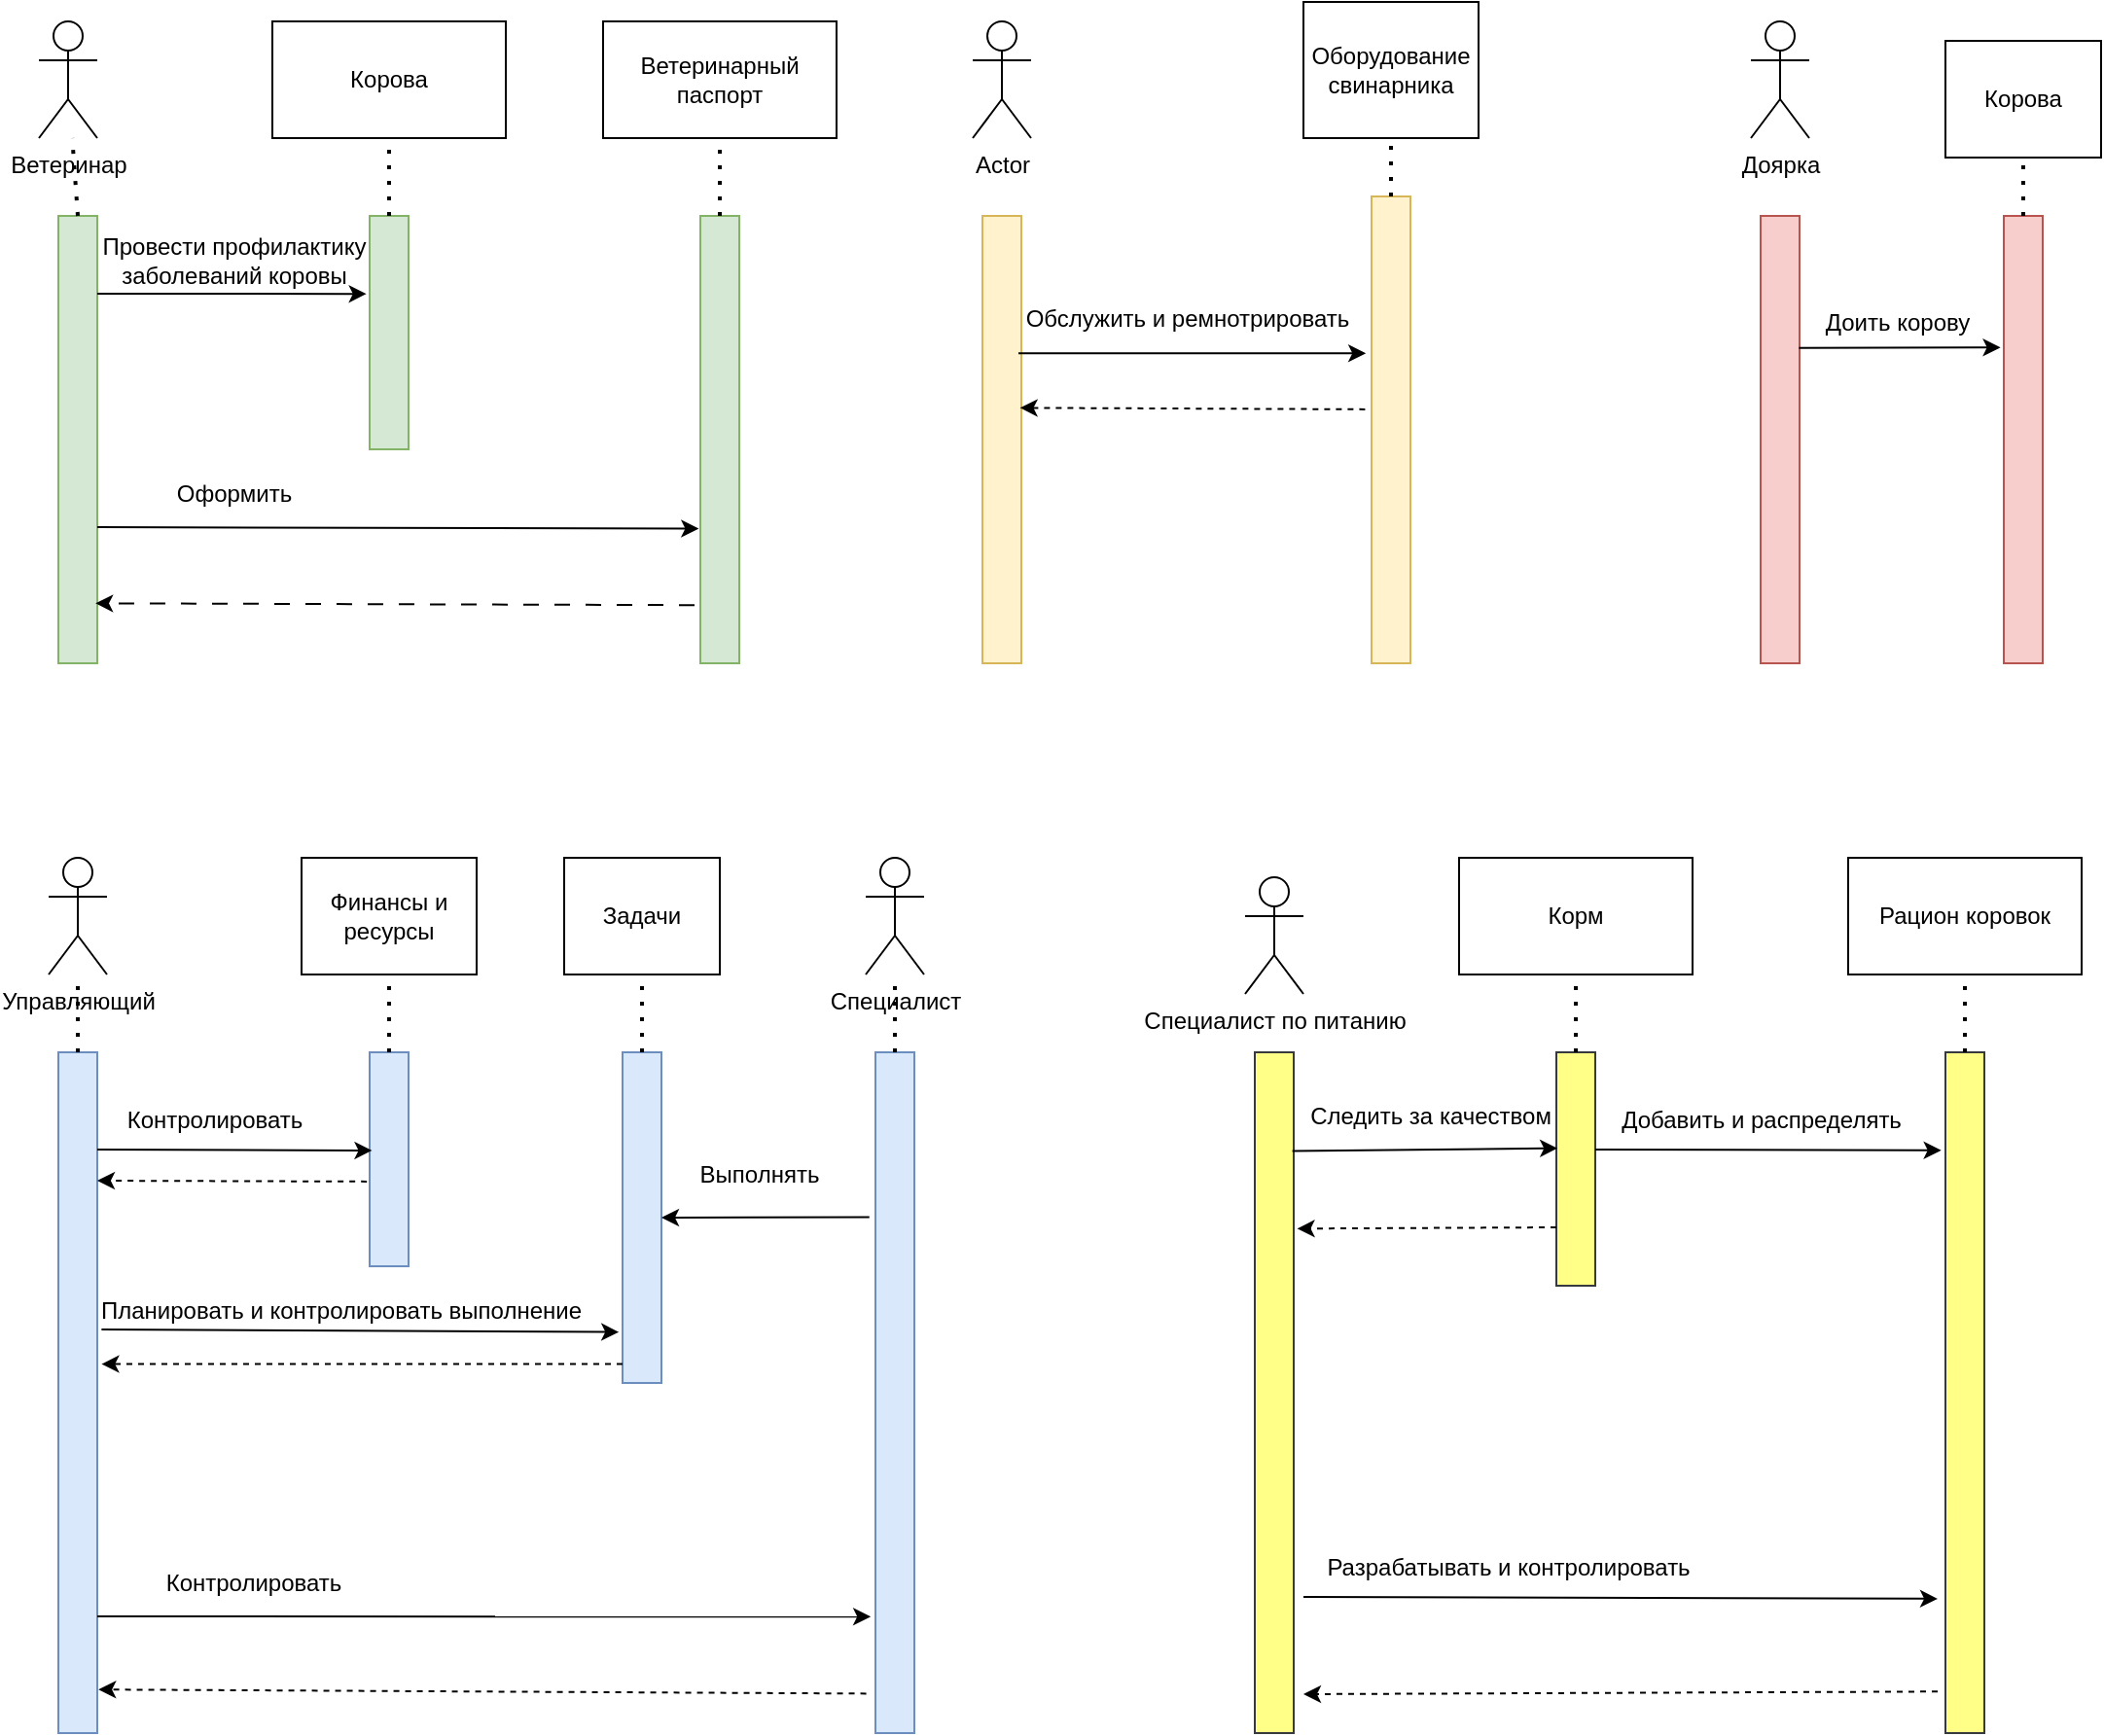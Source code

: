 <mxfile version="22.0.8" type="google">
  <diagram name="Страница — 1" id="MJBuax3oF2RyXl1JGmtM">
    <mxGraphModel grid="1" page="0" gridSize="10" guides="1" tooltips="1" connect="1" arrows="1" fold="1" pageScale="1" pageWidth="827" pageHeight="1169" math="0" shadow="0">
      <root>
        <mxCell id="0" />
        <mxCell id="1" parent="0" />
        <mxCell id="g5w2snL0XREzPT_RQ7yE-1" value="Ветеринар" style="shape=umlActor;verticalLabelPosition=bottom;verticalAlign=top;html=1;outlineConnect=0;" vertex="1" parent="1">
          <mxGeometry x="160" y="60" width="30" height="60" as="geometry" />
        </mxCell>
        <mxCell id="g5w2snL0XREzPT_RQ7yE-2" value="" style="rounded=0;whiteSpace=wrap;html=1;fillColor=#d5e8d4;strokeColor=#82b366;" vertex="1" parent="1">
          <mxGeometry x="170" y="160" width="20" height="230" as="geometry" />
        </mxCell>
        <mxCell id="g5w2snL0XREzPT_RQ7yE-3" value="" style="rounded=0;whiteSpace=wrap;html=1;fillColor=#d5e8d4;strokeColor=#82b366;" vertex="1" parent="1">
          <mxGeometry x="330" y="160" width="20" height="120" as="geometry" />
        </mxCell>
        <mxCell id="g5w2snL0XREzPT_RQ7yE-5" value="" style="endArrow=classic;html=1;rounded=0;entryX=-0.083;entryY=0.334;entryDx=0;entryDy=0;entryPerimeter=0;" edge="1" parent="1" target="g5w2snL0XREzPT_RQ7yE-3">
          <mxGeometry width="50" height="50" relative="1" as="geometry">
            <mxPoint x="190" y="200" as="sourcePoint" />
            <mxPoint x="240" y="150" as="targetPoint" />
          </mxGeometry>
        </mxCell>
        <mxCell id="g5w2snL0XREzPT_RQ7yE-6" value="Корова" style="rounded=0;whiteSpace=wrap;html=1;" vertex="1" parent="1">
          <mxGeometry x="280" y="60" width="120" height="60" as="geometry" />
        </mxCell>
        <mxCell id="g5w2snL0XREzPT_RQ7yE-7" value="" style="endArrow=none;dashed=1;html=1;dashPattern=1 3;strokeWidth=2;rounded=0;" edge="1" parent="1" target="g5w2snL0XREzPT_RQ7yE-6">
          <mxGeometry width="50" height="50" relative="1" as="geometry">
            <mxPoint x="340" y="160" as="sourcePoint" />
            <mxPoint x="390" y="110" as="targetPoint" />
          </mxGeometry>
        </mxCell>
        <mxCell id="g5w2snL0XREzPT_RQ7yE-8" value="Провести профилактику &lt;br&gt;заболеваний коровы" style="text;html=1;align=center;verticalAlign=middle;resizable=0;points=[];autosize=1;strokeColor=none;fillColor=none;" vertex="1" parent="1">
          <mxGeometry x="180" y="163" width="160" height="40" as="geometry" />
        </mxCell>
        <mxCell id="g5w2snL0XREzPT_RQ7yE-9" value="" style="rounded=0;whiteSpace=wrap;html=1;fillColor=#d5e8d4;strokeColor=#82b366;" vertex="1" parent="1">
          <mxGeometry x="500" y="160" width="20" height="230" as="geometry" />
        </mxCell>
        <mxCell id="g5w2snL0XREzPT_RQ7yE-10" value="" style="endArrow=classic;html=1;rounded=0;entryX=-0.041;entryY=0.699;entryDx=0;entryDy=0;entryPerimeter=0;" edge="1" parent="1" target="g5w2snL0XREzPT_RQ7yE-9">
          <mxGeometry width="50" height="50" relative="1" as="geometry">
            <mxPoint x="190" y="320" as="sourcePoint" />
            <mxPoint x="240" y="270" as="targetPoint" />
          </mxGeometry>
        </mxCell>
        <mxCell id="g5w2snL0XREzPT_RQ7yE-12" value="" style="endArrow=classic;html=1;rounded=0;entryX=0.954;entryY=0.866;entryDx=0;entryDy=0;entryPerimeter=0;exitX=-0.15;exitY=0.87;exitDx=0;exitDy=0;exitPerimeter=0;dashed=1;dashPattern=8 8;" edge="1" parent="1" source="g5w2snL0XREzPT_RQ7yE-9" target="g5w2snL0XREzPT_RQ7yE-2">
          <mxGeometry width="50" height="50" relative="1" as="geometry">
            <mxPoint x="290" y="410" as="sourcePoint" />
            <mxPoint x="340" y="360" as="targetPoint" />
          </mxGeometry>
        </mxCell>
        <mxCell id="g5w2snL0XREzPT_RQ7yE-13" value="Ветеринарный паспорт" style="rounded=0;whiteSpace=wrap;html=1;" vertex="1" parent="1">
          <mxGeometry x="450" y="60" width="120" height="60" as="geometry" />
        </mxCell>
        <mxCell id="g5w2snL0XREzPT_RQ7yE-14" value="" style="endArrow=none;dashed=1;html=1;dashPattern=1 3;strokeWidth=2;rounded=0;entryX=0.5;entryY=1;entryDx=0;entryDy=0;" edge="1" parent="1" target="g5w2snL0XREzPT_RQ7yE-13">
          <mxGeometry width="50" height="50" relative="1" as="geometry">
            <mxPoint x="510" y="160" as="sourcePoint" />
            <mxPoint x="560" y="110" as="targetPoint" />
          </mxGeometry>
        </mxCell>
        <mxCell id="g5w2snL0XREzPT_RQ7yE-15" value="Оформить" style="text;html=1;align=center;verticalAlign=middle;resizable=0;points=[];autosize=1;strokeColor=none;fillColor=none;" vertex="1" parent="1">
          <mxGeometry x="220" y="288" width="80" height="30" as="geometry" />
        </mxCell>
        <mxCell id="g5w2snL0XREzPT_RQ7yE-16" value="Управляющий" style="shape=umlActor;verticalLabelPosition=bottom;verticalAlign=top;html=1;outlineConnect=0;" vertex="1" parent="1">
          <mxGeometry x="165" y="490" width="30" height="60" as="geometry" />
        </mxCell>
        <mxCell id="g5w2snL0XREzPT_RQ7yE-17" value="" style="endArrow=none;dashed=1;html=1;dashPattern=1 3;strokeWidth=2;rounded=0;" edge="1" parent="1" target="g5w2snL0XREzPT_RQ7yE-1">
          <mxGeometry width="50" height="50" relative="1" as="geometry">
            <mxPoint x="180" y="160" as="sourcePoint" />
            <mxPoint x="230" y="110" as="targetPoint" />
          </mxGeometry>
        </mxCell>
        <mxCell id="g5w2snL0XREzPT_RQ7yE-18" value="" style="rounded=0;whiteSpace=wrap;html=1;fillColor=#dae8fc;strokeColor=#6c8ebf;" vertex="1" parent="1">
          <mxGeometry x="170" y="590" width="20" height="350" as="geometry" />
        </mxCell>
        <mxCell id="g5w2snL0XREzPT_RQ7yE-19" value="" style="endArrow=none;dashed=1;html=1;dashPattern=1 3;strokeWidth=2;rounded=0;" edge="1" parent="1" target="g5w2snL0XREzPT_RQ7yE-16">
          <mxGeometry width="50" height="50" relative="1" as="geometry">
            <mxPoint x="180" y="590" as="sourcePoint" />
            <mxPoint x="230" y="540" as="targetPoint" />
          </mxGeometry>
        </mxCell>
        <mxCell id="g5w2snL0XREzPT_RQ7yE-20" value="" style="rounded=0;whiteSpace=wrap;html=1;fillColor=#dae8fc;strokeColor=#6c8ebf;" vertex="1" parent="1">
          <mxGeometry x="330" y="590" width="20" height="110" as="geometry" />
        </mxCell>
        <mxCell id="g5w2snL0XREzPT_RQ7yE-21" value="" style="rounded=0;whiteSpace=wrap;html=1;fillColor=#dae8fc;strokeColor=#6c8ebf;" vertex="1" parent="1">
          <mxGeometry x="460" y="590" width="20" height="170" as="geometry" />
        </mxCell>
        <mxCell id="g5w2snL0XREzPT_RQ7yE-22" value="" style="rounded=0;whiteSpace=wrap;html=1;fillColor=#dae8fc;strokeColor=#6c8ebf;" vertex="1" parent="1">
          <mxGeometry x="590" y="590" width="20" height="350" as="geometry" />
        </mxCell>
        <mxCell id="g5w2snL0XREzPT_RQ7yE-23" value="" style="endArrow=classic;html=1;rounded=0;entryX=-0.121;entryY=0.829;entryDx=0;entryDy=0;entryPerimeter=0;" edge="1" parent="1" target="g5w2snL0XREzPT_RQ7yE-22">
          <mxGeometry width="50" height="50" relative="1" as="geometry">
            <mxPoint x="190" y="880" as="sourcePoint" />
            <mxPoint x="240" y="830" as="targetPoint" />
          </mxGeometry>
        </mxCell>
        <mxCell id="g5w2snL0XREzPT_RQ7yE-24" value="" style="endArrow=classic;html=1;rounded=0;entryX=1.031;entryY=0.936;entryDx=0;entryDy=0;entryPerimeter=0;exitX=-0.236;exitY=0.942;exitDx=0;exitDy=0;exitPerimeter=0;dashed=1;" edge="1" parent="1" source="g5w2snL0XREzPT_RQ7yE-22" target="g5w2snL0XREzPT_RQ7yE-18">
          <mxGeometry width="50" height="50" relative="1" as="geometry">
            <mxPoint x="420" y="970" as="sourcePoint" />
            <mxPoint x="470" y="920" as="targetPoint" />
          </mxGeometry>
        </mxCell>
        <mxCell id="g5w2snL0XREzPT_RQ7yE-25" value="" style="endArrow=classic;html=1;rounded=0;entryX=0.062;entryY=0.459;entryDx=0;entryDy=0;entryPerimeter=0;" edge="1" parent="1" target="g5w2snL0XREzPT_RQ7yE-20">
          <mxGeometry width="50" height="50" relative="1" as="geometry">
            <mxPoint x="190" y="640" as="sourcePoint" />
            <mxPoint x="240" y="590" as="targetPoint" />
          </mxGeometry>
        </mxCell>
        <mxCell id="g5w2snL0XREzPT_RQ7yE-26" value="" style="endArrow=classic;html=1;rounded=0;exitX=-0.071;exitY=0.604;exitDx=0;exitDy=0;exitPerimeter=0;dashed=1;" edge="1" parent="1" source="g5w2snL0XREzPT_RQ7yE-20">
          <mxGeometry width="50" height="50" relative="1" as="geometry">
            <mxPoint x="320" y="657" as="sourcePoint" />
            <mxPoint x="190" y="656" as="targetPoint" />
          </mxGeometry>
        </mxCell>
        <mxCell id="g5w2snL0XREzPT_RQ7yE-27" value="" style="endArrow=classic;html=1;rounded=0;entryX=1.11;entryY=0.458;entryDx=0;entryDy=0;entryPerimeter=0;exitX=0;exitY=0.943;exitDx=0;exitDy=0;exitPerimeter=0;dashed=1;" edge="1" parent="1" source="g5w2snL0XREzPT_RQ7yE-21" target="g5w2snL0XREzPT_RQ7yE-18">
          <mxGeometry width="50" height="50" relative="1" as="geometry">
            <mxPoint x="210" y="840" as="sourcePoint" />
            <mxPoint x="260" y="790" as="targetPoint" />
          </mxGeometry>
        </mxCell>
        <mxCell id="g5w2snL0XREzPT_RQ7yE-28" value="" style="endArrow=classic;html=1;rounded=0;exitX=1.11;exitY=0.407;exitDx=0;exitDy=0;exitPerimeter=0;entryX=-0.095;entryY=0.846;entryDx=0;entryDy=0;entryPerimeter=0;" edge="1" parent="1" source="g5w2snL0XREzPT_RQ7yE-18" target="g5w2snL0XREzPT_RQ7yE-21">
          <mxGeometry width="50" height="50" relative="1" as="geometry">
            <mxPoint x="210" y="750" as="sourcePoint" />
            <mxPoint x="260" y="700" as="targetPoint" />
          </mxGeometry>
        </mxCell>
        <mxCell id="g5w2snL0XREzPT_RQ7yE-29" value="Контролировать" style="text;html=1;align=center;verticalAlign=middle;resizable=0;points=[];autosize=1;strokeColor=none;fillColor=none;" vertex="1" parent="1">
          <mxGeometry x="195" y="610" width="110" height="30" as="geometry" />
        </mxCell>
        <mxCell id="g5w2snL0XREzPT_RQ7yE-30" value="Финансы и ресурсы" style="rounded=0;whiteSpace=wrap;html=1;" vertex="1" parent="1">
          <mxGeometry x="295" y="490" width="90" height="60" as="geometry" />
        </mxCell>
        <mxCell id="g5w2snL0XREzPT_RQ7yE-31" value="" style="endArrow=none;dashed=1;html=1;dashPattern=1 3;strokeWidth=2;rounded=0;entryX=0.5;entryY=1;entryDx=0;entryDy=0;" edge="1" parent="1" target="g5w2snL0XREzPT_RQ7yE-30">
          <mxGeometry width="50" height="50" relative="1" as="geometry">
            <mxPoint x="340" y="590" as="sourcePoint" />
            <mxPoint x="390" y="540" as="targetPoint" />
          </mxGeometry>
        </mxCell>
        <mxCell id="g5w2snL0XREzPT_RQ7yE-32" value="Задачи" style="rounded=0;whiteSpace=wrap;html=1;" vertex="1" parent="1">
          <mxGeometry x="430" y="490" width="80" height="60" as="geometry" />
        </mxCell>
        <mxCell id="g5w2snL0XREzPT_RQ7yE-34" value="Специалист" style="shape=umlActor;verticalLabelPosition=bottom;verticalAlign=top;html=1;outlineConnect=0;" vertex="1" parent="1">
          <mxGeometry x="585" y="490" width="30" height="60" as="geometry" />
        </mxCell>
        <mxCell id="g5w2snL0XREzPT_RQ7yE-35" value="" style="endArrow=none;dashed=1;html=1;dashPattern=1 3;strokeWidth=2;rounded=0;entryX=0.5;entryY=1;entryDx=0;entryDy=0;" edge="1" parent="1" target="g5w2snL0XREzPT_RQ7yE-32">
          <mxGeometry width="50" height="50" relative="1" as="geometry">
            <mxPoint x="470" y="590" as="sourcePoint" />
            <mxPoint x="520" y="540" as="targetPoint" />
          </mxGeometry>
        </mxCell>
        <mxCell id="g5w2snL0XREzPT_RQ7yE-36" value="" style="endArrow=none;dashed=1;html=1;dashPattern=1 3;strokeWidth=2;rounded=0;" edge="1" parent="1" target="g5w2snL0XREzPT_RQ7yE-34">
          <mxGeometry width="50" height="50" relative="1" as="geometry">
            <mxPoint x="600" y="590" as="sourcePoint" />
            <mxPoint x="650" y="540" as="targetPoint" />
          </mxGeometry>
        </mxCell>
        <mxCell id="g5w2snL0XREzPT_RQ7yE-37" value="" style="endArrow=classic;html=1;rounded=0;entryX=1;entryY=0.5;entryDx=0;entryDy=0;exitX=-0.157;exitY=0.242;exitDx=0;exitDy=0;exitPerimeter=0;" edge="1" parent="1" source="g5w2snL0XREzPT_RQ7yE-22" target="g5w2snL0XREzPT_RQ7yE-21">
          <mxGeometry width="50" height="50" relative="1" as="geometry">
            <mxPoint x="530" y="710" as="sourcePoint" />
            <mxPoint x="580" y="660" as="targetPoint" />
          </mxGeometry>
        </mxCell>
        <mxCell id="g5w2snL0XREzPT_RQ7yE-38" value="Выполнять" style="text;html=1;align=center;verticalAlign=middle;resizable=0;points=[];autosize=1;strokeColor=none;fillColor=none;" vertex="1" parent="1">
          <mxGeometry x="490" y="638" width="80" height="30" as="geometry" />
        </mxCell>
        <mxCell id="g5w2snL0XREzPT_RQ7yE-39" value="Планировать и контролировать выполнение" style="text;html=1;align=center;verticalAlign=middle;resizable=0;points=[];autosize=1;strokeColor=none;fillColor=none;" vertex="1" parent="1">
          <mxGeometry x="180" y="708" width="270" height="30" as="geometry" />
        </mxCell>
        <mxCell id="g5w2snL0XREzPT_RQ7yE-40" value="Контролировать" style="text;html=1;align=center;verticalAlign=middle;resizable=0;points=[];autosize=1;strokeColor=none;fillColor=none;" vertex="1" parent="1">
          <mxGeometry x="215" y="848" width="110" height="30" as="geometry" />
        </mxCell>
        <mxCell id="g5w2snL0XREzPT_RQ7yE-41" value="Actor" style="shape=umlActor;verticalLabelPosition=bottom;verticalAlign=top;html=1;outlineConnect=0;" vertex="1" parent="1">
          <mxGeometry x="640" y="60" width="30" height="60" as="geometry" />
        </mxCell>
        <mxCell id="g5w2snL0XREzPT_RQ7yE-42" value="" style="rounded=0;whiteSpace=wrap;html=1;fillColor=#fff2cc;strokeColor=#d6b656;" vertex="1" parent="1">
          <mxGeometry x="645" y="160" width="20" height="230" as="geometry" />
        </mxCell>
        <mxCell id="g5w2snL0XREzPT_RQ7yE-43" value="" style="rounded=0;whiteSpace=wrap;html=1;fillColor=#fff2cc;strokeColor=#d6b656;" vertex="1" parent="1">
          <mxGeometry x="845" y="150" width="20" height="240" as="geometry" />
        </mxCell>
        <mxCell id="g5w2snL0XREzPT_RQ7yE-44" value="Оборудование&lt;br&gt;свинарника" style="rounded=0;whiteSpace=wrap;html=1;" vertex="1" parent="1">
          <mxGeometry x="810" y="50" width="90" height="70" as="geometry" />
        </mxCell>
        <mxCell id="g5w2snL0XREzPT_RQ7yE-45" value="Доярка" style="shape=umlActor;verticalLabelPosition=bottom;verticalAlign=top;html=1;outlineConnect=0;" vertex="1" parent="1">
          <mxGeometry x="1040" y="60" width="30" height="60" as="geometry" />
        </mxCell>
        <mxCell id="g5w2snL0XREzPT_RQ7yE-46" value="" style="rounded=0;whiteSpace=wrap;html=1;fillColor=#f8cecc;strokeColor=#b85450;" vertex="1" parent="1">
          <mxGeometry x="1045" y="160" width="20" height="230" as="geometry" />
        </mxCell>
        <mxCell id="g5w2snL0XREzPT_RQ7yE-47" value="" style="rounded=0;whiteSpace=wrap;html=1;fillColor=#f8cecc;strokeColor=#b85450;" vertex="1" parent="1">
          <mxGeometry x="1170" y="160" width="20" height="230" as="geometry" />
        </mxCell>
        <mxCell id="g5w2snL0XREzPT_RQ7yE-48" value="Корова" style="rounded=0;whiteSpace=wrap;html=1;" vertex="1" parent="1">
          <mxGeometry x="1140" y="70" width="80" height="60" as="geometry" />
        </mxCell>
        <mxCell id="g5w2snL0XREzPT_RQ7yE-49" value="" style="endArrow=classic;html=1;rounded=0;entryX=1.033;entryY=0.921;entryDx=0;entryDy=0;entryPerimeter=0;exitX=0.985;exitY=0.295;exitDx=0;exitDy=0;exitPerimeter=0;" edge="1" parent="1" source="g5w2snL0XREzPT_RQ7yE-46" target="g5w2snL0XREzPT_RQ7yE-50">
          <mxGeometry width="50" height="50" relative="1" as="geometry">
            <mxPoint x="1070" y="230" as="sourcePoint" />
            <mxPoint x="1120" y="180" as="targetPoint" />
          </mxGeometry>
        </mxCell>
        <mxCell id="g5w2snL0XREzPT_RQ7yE-50" value="Доить корову" style="text;html=1;align=center;verticalAlign=middle;resizable=0;points=[];autosize=1;strokeColor=none;fillColor=none;" vertex="1" parent="1">
          <mxGeometry x="1065" y="200" width="100" height="30" as="geometry" />
        </mxCell>
        <mxCell id="g5w2snL0XREzPT_RQ7yE-55" value="" style="endArrow=none;dashed=1;html=1;dashPattern=1 3;strokeWidth=2;rounded=0;" edge="1" parent="1" target="g5w2snL0XREzPT_RQ7yE-44">
          <mxGeometry width="50" height="50" relative="1" as="geometry">
            <mxPoint x="855" y="150" as="sourcePoint" />
            <mxPoint x="905" y="100" as="targetPoint" />
          </mxGeometry>
        </mxCell>
        <mxCell id="g5w2snL0XREzPT_RQ7yE-56" value="" style="endArrow=classic;html=1;rounded=0;entryX=-0.145;entryY=0.336;entryDx=0;entryDy=0;entryPerimeter=0;exitX=0.925;exitY=0.307;exitDx=0;exitDy=0;exitPerimeter=0;" edge="1" parent="1" source="g5w2snL0XREzPT_RQ7yE-42" target="g5w2snL0XREzPT_RQ7yE-43">
          <mxGeometry width="50" height="50" relative="1" as="geometry">
            <mxPoint x="730" y="230" as="sourcePoint" />
            <mxPoint x="780" y="180" as="targetPoint" />
          </mxGeometry>
        </mxCell>
        <mxCell id="g5w2snL0XREzPT_RQ7yE-57" value="" style="endArrow=classic;html=1;rounded=0;entryX=0.965;entryY=0.429;entryDx=0;entryDy=0;entryPerimeter=0;exitX=-0.165;exitY=0.456;exitDx=0;exitDy=0;exitPerimeter=0;dashed=1;" edge="1" parent="1" source="g5w2snL0XREzPT_RQ7yE-43" target="g5w2snL0XREzPT_RQ7yE-42">
          <mxGeometry width="50" height="50" relative="1" as="geometry">
            <mxPoint x="750" y="310" as="sourcePoint" />
            <mxPoint x="800" y="260" as="targetPoint" />
          </mxGeometry>
        </mxCell>
        <mxCell id="g5w2snL0XREzPT_RQ7yE-58" value="Обслужить и ремнотрировать" style="text;html=1;align=center;verticalAlign=middle;resizable=0;points=[];autosize=1;strokeColor=none;fillColor=none;" vertex="1" parent="1">
          <mxGeometry x="655" y="198" width="190" height="30" as="geometry" />
        </mxCell>
        <mxCell id="g5w2snL0XREzPT_RQ7yE-60" value="" style="endArrow=none;dashed=1;html=1;dashPattern=1 3;strokeWidth=2;rounded=0;" edge="1" parent="1" target="g5w2snL0XREzPT_RQ7yE-48">
          <mxGeometry width="50" height="50" relative="1" as="geometry">
            <mxPoint x="1180" y="160" as="sourcePoint" />
            <mxPoint x="1230" y="110" as="targetPoint" />
          </mxGeometry>
        </mxCell>
        <mxCell id="g5w2snL0XREzPT_RQ7yE-61" value="Специалист по питанию" style="shape=umlActor;verticalLabelPosition=bottom;verticalAlign=top;html=1;outlineConnect=0;" vertex="1" parent="1">
          <mxGeometry x="780" y="500" width="30" height="60" as="geometry" />
        </mxCell>
        <mxCell id="g5w2snL0XREzPT_RQ7yE-62" value="" style="rounded=0;whiteSpace=wrap;html=1;fillColor=#ffff88;strokeColor=#36393d;" vertex="1" parent="1">
          <mxGeometry x="785" y="590" width="20" height="350" as="geometry" />
        </mxCell>
        <mxCell id="g5w2snL0XREzPT_RQ7yE-63" value="" style="rounded=0;whiteSpace=wrap;html=1;fillColor=#ffff88;strokeColor=#36393d;" vertex="1" parent="1">
          <mxGeometry x="940" y="590" width="20" height="120" as="geometry" />
        </mxCell>
        <mxCell id="g5w2snL0XREzPT_RQ7yE-64" value="" style="rounded=0;whiteSpace=wrap;html=1;fillColor=#ffff88;strokeColor=#36393d;" vertex="1" parent="1">
          <mxGeometry x="1140" y="590" width="20" height="350" as="geometry" />
        </mxCell>
        <mxCell id="g5w2snL0XREzPT_RQ7yE-65" value="Корм" style="rounded=0;whiteSpace=wrap;html=1;" vertex="1" parent="1">
          <mxGeometry x="890" y="490" width="120" height="60" as="geometry" />
        </mxCell>
        <mxCell id="g5w2snL0XREzPT_RQ7yE-66" value="Рацион коровок" style="rounded=0;whiteSpace=wrap;html=1;" vertex="1" parent="1">
          <mxGeometry x="1090" y="490" width="120" height="60" as="geometry" />
        </mxCell>
        <mxCell id="g5w2snL0XREzPT_RQ7yE-67" value="" style="endArrow=none;dashed=1;html=1;dashPattern=1 3;strokeWidth=2;rounded=0;entryX=0.5;entryY=1;entryDx=0;entryDy=0;" edge="1" parent="1" target="g5w2snL0XREzPT_RQ7yE-65">
          <mxGeometry width="50" height="50" relative="1" as="geometry">
            <mxPoint x="950" y="590" as="sourcePoint" />
            <mxPoint x="1000" y="540" as="targetPoint" />
          </mxGeometry>
        </mxCell>
        <mxCell id="g5w2snL0XREzPT_RQ7yE-68" value="" style="endArrow=none;dashed=1;html=1;dashPattern=1 3;strokeWidth=2;rounded=0;" edge="1" parent="1" target="g5w2snL0XREzPT_RQ7yE-66">
          <mxGeometry width="50" height="50" relative="1" as="geometry">
            <mxPoint x="1150" y="590" as="sourcePoint" />
            <mxPoint x="1200" y="540" as="targetPoint" />
          </mxGeometry>
        </mxCell>
        <mxCell id="g5w2snL0XREzPT_RQ7yE-69" value="" style="endArrow=classic;html=1;rounded=0;entryX=0.031;entryY=0.411;entryDx=0;entryDy=0;entryPerimeter=0;exitX=0.965;exitY=0.145;exitDx=0;exitDy=0;exitPerimeter=0;" edge="1" parent="1" source="g5w2snL0XREzPT_RQ7yE-62" target="g5w2snL0XREzPT_RQ7yE-63">
          <mxGeometry width="50" height="50" relative="1" as="geometry">
            <mxPoint x="810" y="640" as="sourcePoint" />
            <mxPoint x="860" y="590" as="targetPoint" />
          </mxGeometry>
        </mxCell>
        <mxCell id="g5w2snL0XREzPT_RQ7yE-70" value="" style="endArrow=classic;html=1;rounded=0;exitX=0;exitY=0.75;exitDx=0;exitDy=0;entryX=1.088;entryY=0.259;entryDx=0;entryDy=0;entryPerimeter=0;dashed=1;" edge="1" parent="1" source="g5w2snL0XREzPT_RQ7yE-63" target="g5w2snL0XREzPT_RQ7yE-62">
          <mxGeometry width="50" height="50" relative="1" as="geometry">
            <mxPoint x="840" y="730" as="sourcePoint" />
            <mxPoint x="805" y="678" as="targetPoint" />
          </mxGeometry>
        </mxCell>
        <mxCell id="g5w2snL0XREzPT_RQ7yE-71" value="Следить за качеством" style="text;html=1;align=center;verticalAlign=middle;resizable=0;points=[];autosize=1;strokeColor=none;fillColor=none;" vertex="1" parent="1">
          <mxGeometry x="800" y="608" width="150" height="30" as="geometry" />
        </mxCell>
        <mxCell id="g5w2snL0XREzPT_RQ7yE-72" value="" style="endArrow=classic;html=1;rounded=0;entryX=-0.108;entryY=0.144;entryDx=0;entryDy=0;entryPerimeter=0;" edge="1" parent="1" target="g5w2snL0XREzPT_RQ7yE-64">
          <mxGeometry width="50" height="50" relative="1" as="geometry">
            <mxPoint x="960" y="640" as="sourcePoint" />
            <mxPoint x="1020" y="590" as="targetPoint" />
          </mxGeometry>
        </mxCell>
        <mxCell id="g5w2snL0XREzPT_RQ7yE-73" value="Добавить и распределять" style="text;html=1;align=center;verticalAlign=middle;resizable=0;points=[];autosize=1;strokeColor=none;fillColor=none;" vertex="1" parent="1">
          <mxGeometry x="960" y="610" width="170" height="30" as="geometry" />
        </mxCell>
        <mxCell id="g5w2snL0XREzPT_RQ7yE-75" value="" style="endArrow=classic;html=1;rounded=0;entryX=-0.2;entryY=0.717;entryDx=0;entryDy=0;entryPerimeter=0;" edge="1" parent="1">
          <mxGeometry width="50" height="50" relative="1" as="geometry">
            <mxPoint x="810" y="870" as="sourcePoint" />
            <mxPoint x="1136.0" y="870.95" as="targetPoint" />
          </mxGeometry>
        </mxCell>
        <mxCell id="g5w2snL0XREzPT_RQ7yE-76" value="" style="endArrow=classic;html=1;rounded=0;exitX=-0.2;exitY=0.939;exitDx=0;exitDy=0;exitPerimeter=0;dashed=1;" edge="1" parent="1" source="g5w2snL0XREzPT_RQ7yE-64">
          <mxGeometry width="50" height="50" relative="1" as="geometry">
            <mxPoint x="960" y="830" as="sourcePoint" />
            <mxPoint x="810" y="920" as="targetPoint" />
          </mxGeometry>
        </mxCell>
        <mxCell id="g5w2snL0XREzPT_RQ7yE-81" value="Разрабатывать и контролировать" style="text;html=1;align=center;verticalAlign=middle;resizable=0;points=[];autosize=1;strokeColor=none;fillColor=none;" vertex="1" parent="1">
          <mxGeometry x="810" y="840" width="210" height="30" as="geometry" />
        </mxCell>
      </root>
    </mxGraphModel>
  </diagram>
</mxfile>
